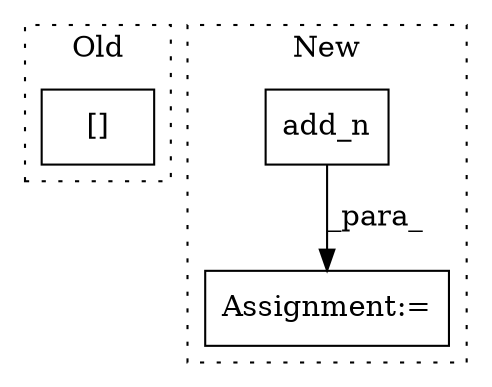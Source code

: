 digraph G {
subgraph cluster0 {
1 [label="[]" a="2" s="617,646" l="7,1" shape="box"];
label = "Old";
style="dotted";
}
subgraph cluster1 {
2 [label="add_n" a="32" s="2117,2153" l="6,1" shape="box"];
3 [label="Assignment:=" a="7" s="2432" l="1" shape="box"];
label = "New";
style="dotted";
}
2 -> 3 [label="_para_"];
}